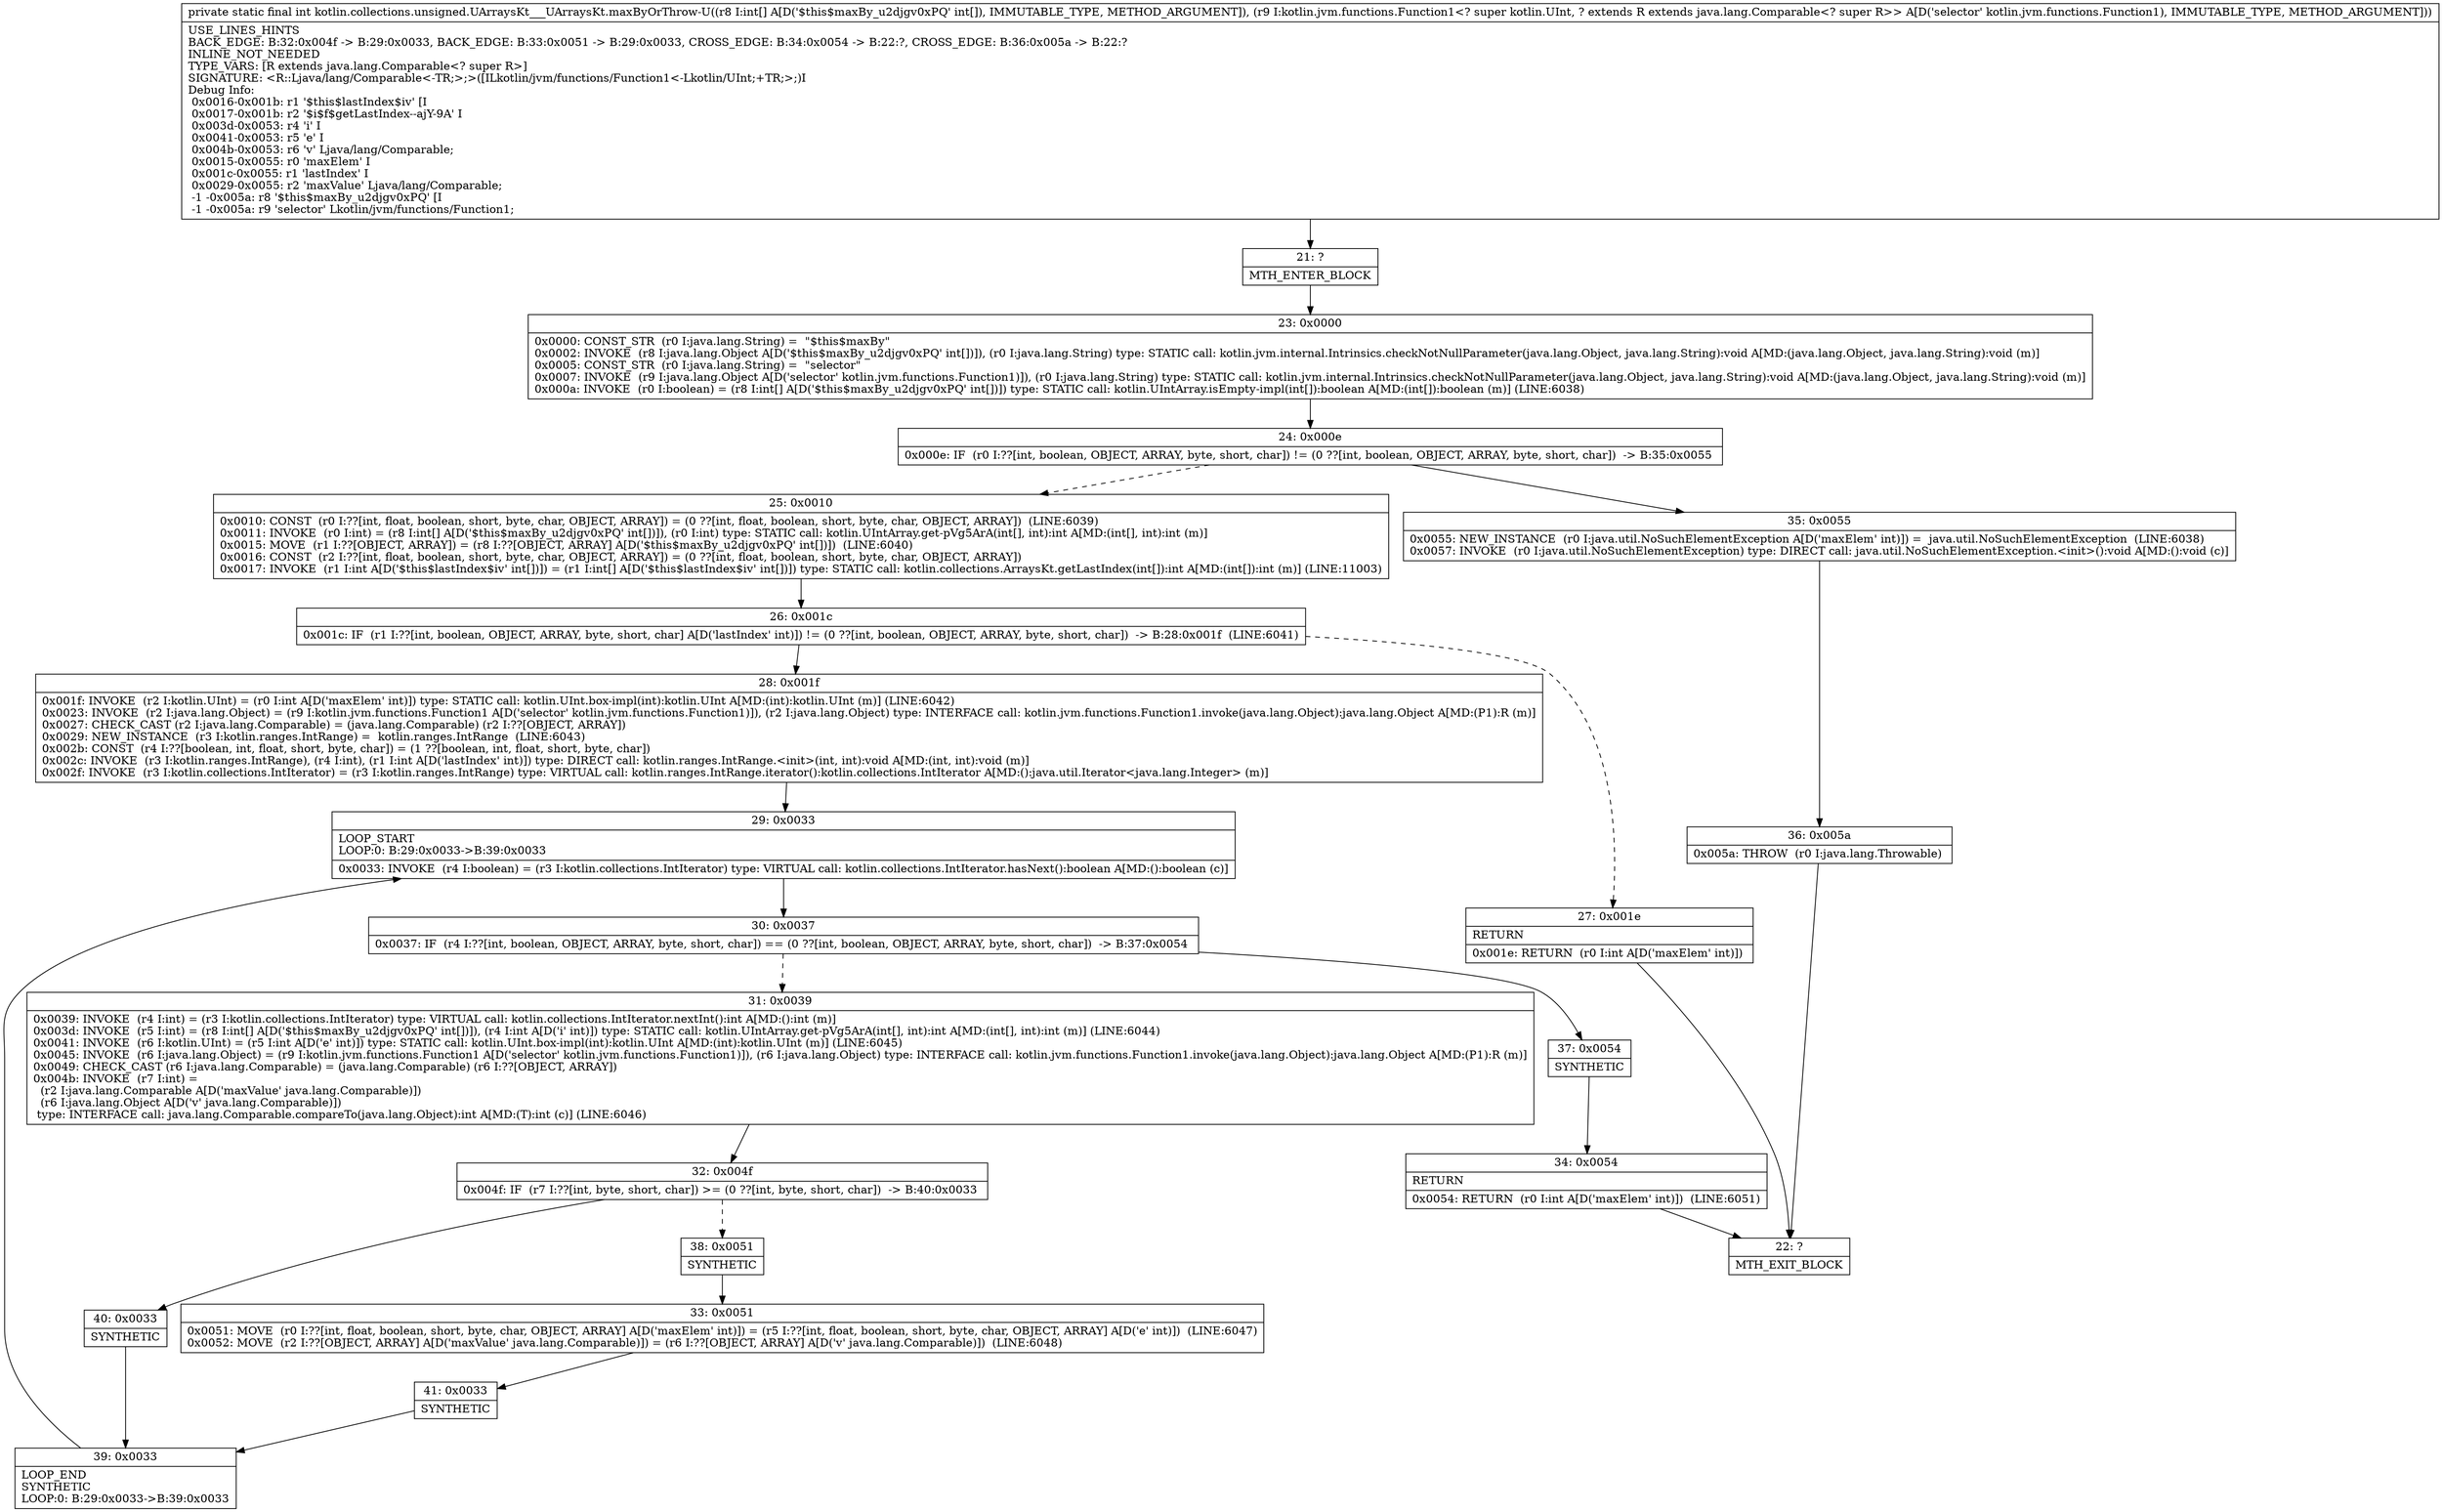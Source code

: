 digraph "CFG forkotlin.collections.unsigned.UArraysKt___UArraysKt.maxByOrThrow\-U([ILkotlin\/jvm\/functions\/Function1;)I" {
Node_21 [shape=record,label="{21\:\ ?|MTH_ENTER_BLOCK\l}"];
Node_23 [shape=record,label="{23\:\ 0x0000|0x0000: CONST_STR  (r0 I:java.lang.String) =  \"$this$maxBy\" \l0x0002: INVOKE  (r8 I:java.lang.Object A[D('$this$maxBy_u2djgv0xPQ' int[])]), (r0 I:java.lang.String) type: STATIC call: kotlin.jvm.internal.Intrinsics.checkNotNullParameter(java.lang.Object, java.lang.String):void A[MD:(java.lang.Object, java.lang.String):void (m)]\l0x0005: CONST_STR  (r0 I:java.lang.String) =  \"selector\" \l0x0007: INVOKE  (r9 I:java.lang.Object A[D('selector' kotlin.jvm.functions.Function1)]), (r0 I:java.lang.String) type: STATIC call: kotlin.jvm.internal.Intrinsics.checkNotNullParameter(java.lang.Object, java.lang.String):void A[MD:(java.lang.Object, java.lang.String):void (m)]\l0x000a: INVOKE  (r0 I:boolean) = (r8 I:int[] A[D('$this$maxBy_u2djgv0xPQ' int[])]) type: STATIC call: kotlin.UIntArray.isEmpty\-impl(int[]):boolean A[MD:(int[]):boolean (m)] (LINE:6038)\l}"];
Node_24 [shape=record,label="{24\:\ 0x000e|0x000e: IF  (r0 I:??[int, boolean, OBJECT, ARRAY, byte, short, char]) != (0 ??[int, boolean, OBJECT, ARRAY, byte, short, char])  \-\> B:35:0x0055 \l}"];
Node_25 [shape=record,label="{25\:\ 0x0010|0x0010: CONST  (r0 I:??[int, float, boolean, short, byte, char, OBJECT, ARRAY]) = (0 ??[int, float, boolean, short, byte, char, OBJECT, ARRAY])  (LINE:6039)\l0x0011: INVOKE  (r0 I:int) = (r8 I:int[] A[D('$this$maxBy_u2djgv0xPQ' int[])]), (r0 I:int) type: STATIC call: kotlin.UIntArray.get\-pVg5ArA(int[], int):int A[MD:(int[], int):int (m)]\l0x0015: MOVE  (r1 I:??[OBJECT, ARRAY]) = (r8 I:??[OBJECT, ARRAY] A[D('$this$maxBy_u2djgv0xPQ' int[])])  (LINE:6040)\l0x0016: CONST  (r2 I:??[int, float, boolean, short, byte, char, OBJECT, ARRAY]) = (0 ??[int, float, boolean, short, byte, char, OBJECT, ARRAY]) \l0x0017: INVOKE  (r1 I:int A[D('$this$lastIndex$iv' int[])]) = (r1 I:int[] A[D('$this$lastIndex$iv' int[])]) type: STATIC call: kotlin.collections.ArraysKt.getLastIndex(int[]):int A[MD:(int[]):int (m)] (LINE:11003)\l}"];
Node_26 [shape=record,label="{26\:\ 0x001c|0x001c: IF  (r1 I:??[int, boolean, OBJECT, ARRAY, byte, short, char] A[D('lastIndex' int)]) != (0 ??[int, boolean, OBJECT, ARRAY, byte, short, char])  \-\> B:28:0x001f  (LINE:6041)\l}"];
Node_27 [shape=record,label="{27\:\ 0x001e|RETURN\l|0x001e: RETURN  (r0 I:int A[D('maxElem' int)]) \l}"];
Node_22 [shape=record,label="{22\:\ ?|MTH_EXIT_BLOCK\l}"];
Node_28 [shape=record,label="{28\:\ 0x001f|0x001f: INVOKE  (r2 I:kotlin.UInt) = (r0 I:int A[D('maxElem' int)]) type: STATIC call: kotlin.UInt.box\-impl(int):kotlin.UInt A[MD:(int):kotlin.UInt (m)] (LINE:6042)\l0x0023: INVOKE  (r2 I:java.lang.Object) = (r9 I:kotlin.jvm.functions.Function1 A[D('selector' kotlin.jvm.functions.Function1)]), (r2 I:java.lang.Object) type: INTERFACE call: kotlin.jvm.functions.Function1.invoke(java.lang.Object):java.lang.Object A[MD:(P1):R (m)]\l0x0027: CHECK_CAST (r2 I:java.lang.Comparable) = (java.lang.Comparable) (r2 I:??[OBJECT, ARRAY]) \l0x0029: NEW_INSTANCE  (r3 I:kotlin.ranges.IntRange) =  kotlin.ranges.IntRange  (LINE:6043)\l0x002b: CONST  (r4 I:??[boolean, int, float, short, byte, char]) = (1 ??[boolean, int, float, short, byte, char]) \l0x002c: INVOKE  (r3 I:kotlin.ranges.IntRange), (r4 I:int), (r1 I:int A[D('lastIndex' int)]) type: DIRECT call: kotlin.ranges.IntRange.\<init\>(int, int):void A[MD:(int, int):void (m)]\l0x002f: INVOKE  (r3 I:kotlin.collections.IntIterator) = (r3 I:kotlin.ranges.IntRange) type: VIRTUAL call: kotlin.ranges.IntRange.iterator():kotlin.collections.IntIterator A[MD:():java.util.Iterator\<java.lang.Integer\> (m)]\l}"];
Node_29 [shape=record,label="{29\:\ 0x0033|LOOP_START\lLOOP:0: B:29:0x0033\-\>B:39:0x0033\l|0x0033: INVOKE  (r4 I:boolean) = (r3 I:kotlin.collections.IntIterator) type: VIRTUAL call: kotlin.collections.IntIterator.hasNext():boolean A[MD:():boolean (c)]\l}"];
Node_30 [shape=record,label="{30\:\ 0x0037|0x0037: IF  (r4 I:??[int, boolean, OBJECT, ARRAY, byte, short, char]) == (0 ??[int, boolean, OBJECT, ARRAY, byte, short, char])  \-\> B:37:0x0054 \l}"];
Node_31 [shape=record,label="{31\:\ 0x0039|0x0039: INVOKE  (r4 I:int) = (r3 I:kotlin.collections.IntIterator) type: VIRTUAL call: kotlin.collections.IntIterator.nextInt():int A[MD:():int (m)]\l0x003d: INVOKE  (r5 I:int) = (r8 I:int[] A[D('$this$maxBy_u2djgv0xPQ' int[])]), (r4 I:int A[D('i' int)]) type: STATIC call: kotlin.UIntArray.get\-pVg5ArA(int[], int):int A[MD:(int[], int):int (m)] (LINE:6044)\l0x0041: INVOKE  (r6 I:kotlin.UInt) = (r5 I:int A[D('e' int)]) type: STATIC call: kotlin.UInt.box\-impl(int):kotlin.UInt A[MD:(int):kotlin.UInt (m)] (LINE:6045)\l0x0045: INVOKE  (r6 I:java.lang.Object) = (r9 I:kotlin.jvm.functions.Function1 A[D('selector' kotlin.jvm.functions.Function1)]), (r6 I:java.lang.Object) type: INTERFACE call: kotlin.jvm.functions.Function1.invoke(java.lang.Object):java.lang.Object A[MD:(P1):R (m)]\l0x0049: CHECK_CAST (r6 I:java.lang.Comparable) = (java.lang.Comparable) (r6 I:??[OBJECT, ARRAY]) \l0x004b: INVOKE  (r7 I:int) = \l  (r2 I:java.lang.Comparable A[D('maxValue' java.lang.Comparable)])\l  (r6 I:java.lang.Object A[D('v' java.lang.Comparable)])\l type: INTERFACE call: java.lang.Comparable.compareTo(java.lang.Object):int A[MD:(T):int (c)] (LINE:6046)\l}"];
Node_32 [shape=record,label="{32\:\ 0x004f|0x004f: IF  (r7 I:??[int, byte, short, char]) \>= (0 ??[int, byte, short, char])  \-\> B:40:0x0033 \l}"];
Node_38 [shape=record,label="{38\:\ 0x0051|SYNTHETIC\l}"];
Node_33 [shape=record,label="{33\:\ 0x0051|0x0051: MOVE  (r0 I:??[int, float, boolean, short, byte, char, OBJECT, ARRAY] A[D('maxElem' int)]) = (r5 I:??[int, float, boolean, short, byte, char, OBJECT, ARRAY] A[D('e' int)])  (LINE:6047)\l0x0052: MOVE  (r2 I:??[OBJECT, ARRAY] A[D('maxValue' java.lang.Comparable)]) = (r6 I:??[OBJECT, ARRAY] A[D('v' java.lang.Comparable)])  (LINE:6048)\l}"];
Node_41 [shape=record,label="{41\:\ 0x0033|SYNTHETIC\l}"];
Node_39 [shape=record,label="{39\:\ 0x0033|LOOP_END\lSYNTHETIC\lLOOP:0: B:29:0x0033\-\>B:39:0x0033\l}"];
Node_40 [shape=record,label="{40\:\ 0x0033|SYNTHETIC\l}"];
Node_37 [shape=record,label="{37\:\ 0x0054|SYNTHETIC\l}"];
Node_34 [shape=record,label="{34\:\ 0x0054|RETURN\l|0x0054: RETURN  (r0 I:int A[D('maxElem' int)])  (LINE:6051)\l}"];
Node_35 [shape=record,label="{35\:\ 0x0055|0x0055: NEW_INSTANCE  (r0 I:java.util.NoSuchElementException A[D('maxElem' int)]) =  java.util.NoSuchElementException  (LINE:6038)\l0x0057: INVOKE  (r0 I:java.util.NoSuchElementException) type: DIRECT call: java.util.NoSuchElementException.\<init\>():void A[MD:():void (c)]\l}"];
Node_36 [shape=record,label="{36\:\ 0x005a|0x005a: THROW  (r0 I:java.lang.Throwable) \l}"];
MethodNode[shape=record,label="{private static final int kotlin.collections.unsigned.UArraysKt___UArraysKt.maxByOrThrow\-U((r8 I:int[] A[D('$this$maxBy_u2djgv0xPQ' int[]), IMMUTABLE_TYPE, METHOD_ARGUMENT]), (r9 I:kotlin.jvm.functions.Function1\<? super kotlin.UInt, ? extends R extends java.lang.Comparable\<? super R\>\> A[D('selector' kotlin.jvm.functions.Function1), IMMUTABLE_TYPE, METHOD_ARGUMENT]))  | USE_LINES_HINTS\lBACK_EDGE: B:32:0x004f \-\> B:29:0x0033, BACK_EDGE: B:33:0x0051 \-\> B:29:0x0033, CROSS_EDGE: B:34:0x0054 \-\> B:22:?, CROSS_EDGE: B:36:0x005a \-\> B:22:?\lINLINE_NOT_NEEDED\lTYPE_VARS: [R extends java.lang.Comparable\<? super R\>]\lSIGNATURE: \<R::Ljava\/lang\/Comparable\<\-TR;\>;\>([ILkotlin\/jvm\/functions\/Function1\<\-Lkotlin\/UInt;+TR;\>;)I\lDebug Info:\l  0x0016\-0x001b: r1 '$this$lastIndex$iv' [I\l  0x0017\-0x001b: r2 '$i$f$getLastIndex\-\-ajY\-9A' I\l  0x003d\-0x0053: r4 'i' I\l  0x0041\-0x0053: r5 'e' I\l  0x004b\-0x0053: r6 'v' Ljava\/lang\/Comparable;\l  0x0015\-0x0055: r0 'maxElem' I\l  0x001c\-0x0055: r1 'lastIndex' I\l  0x0029\-0x0055: r2 'maxValue' Ljava\/lang\/Comparable;\l  \-1 \-0x005a: r8 '$this$maxBy_u2djgv0xPQ' [I\l  \-1 \-0x005a: r9 'selector' Lkotlin\/jvm\/functions\/Function1;\l}"];
MethodNode -> Node_21;Node_21 -> Node_23;
Node_23 -> Node_24;
Node_24 -> Node_25[style=dashed];
Node_24 -> Node_35;
Node_25 -> Node_26;
Node_26 -> Node_27[style=dashed];
Node_26 -> Node_28;
Node_27 -> Node_22;
Node_28 -> Node_29;
Node_29 -> Node_30;
Node_30 -> Node_31[style=dashed];
Node_30 -> Node_37;
Node_31 -> Node_32;
Node_32 -> Node_38[style=dashed];
Node_32 -> Node_40;
Node_38 -> Node_33;
Node_33 -> Node_41;
Node_41 -> Node_39;
Node_39 -> Node_29;
Node_40 -> Node_39;
Node_37 -> Node_34;
Node_34 -> Node_22;
Node_35 -> Node_36;
Node_36 -> Node_22;
}

